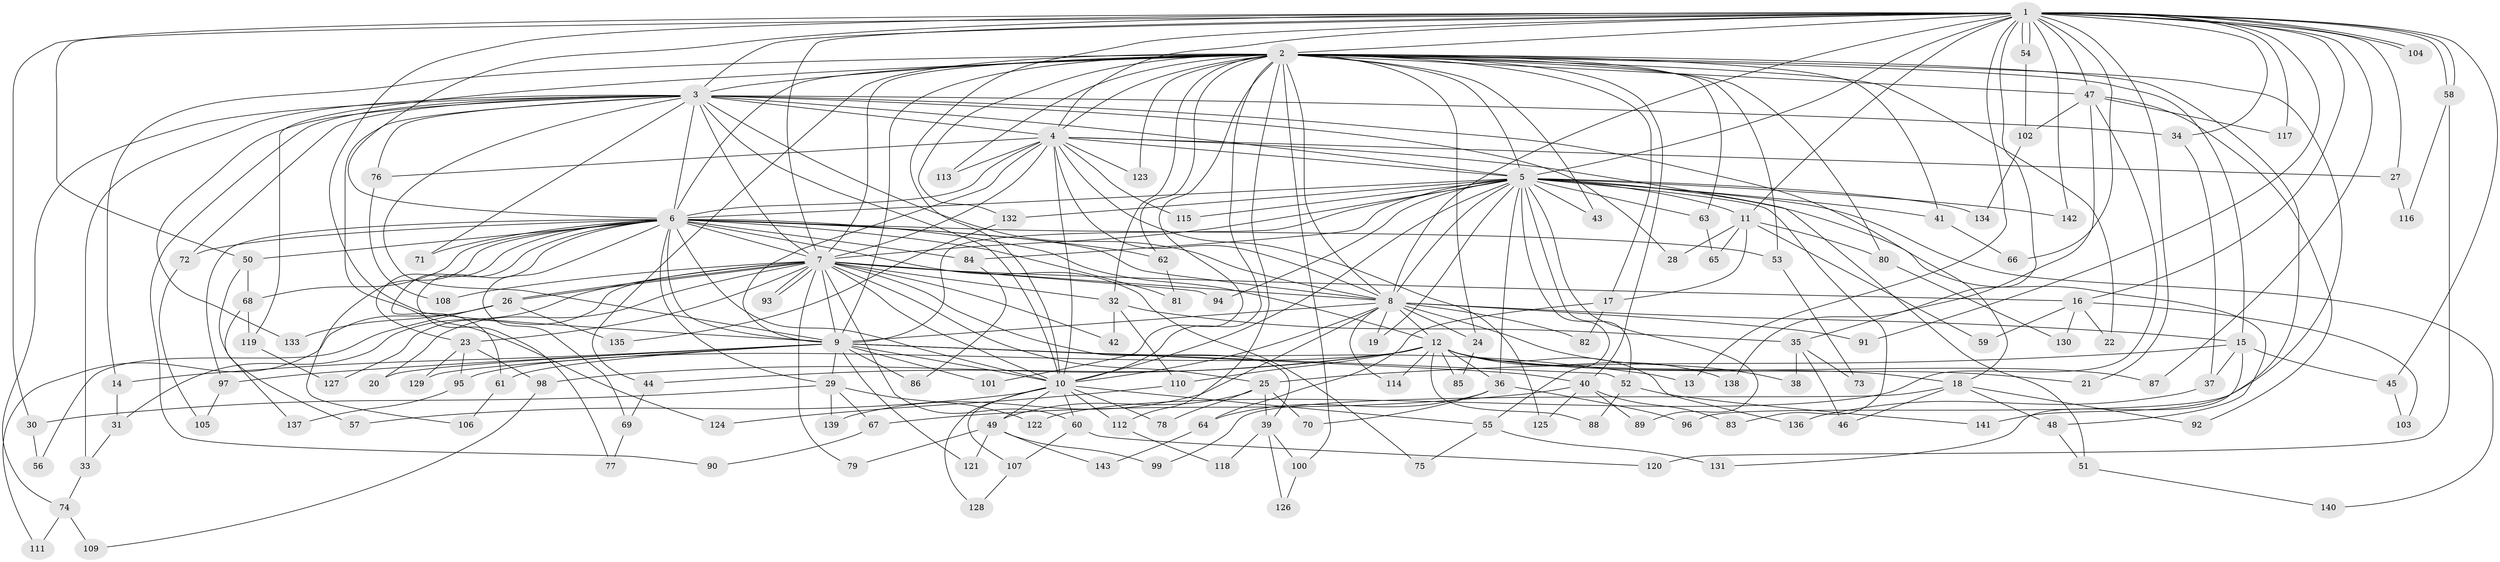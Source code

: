 // coarse degree distribution, {32: 0.023529411764705882, 16: 0.023529411764705882, 23: 0.011764705882352941, 2: 0.5882352941176471, 5: 0.058823529411764705, 1: 0.07058823529411765, 4: 0.08235294117647059, 3: 0.11764705882352941, 8: 0.023529411764705882}
// Generated by graph-tools (version 1.1) at 2025/47/03/04/25 21:47:34]
// undirected, 143 vertices, 311 edges
graph export_dot {
graph [start="1"]
  node [color=gray90,style=filled];
  1;
  2;
  3;
  4;
  5;
  6;
  7;
  8;
  9;
  10;
  11;
  12;
  13;
  14;
  15;
  16;
  17;
  18;
  19;
  20;
  21;
  22;
  23;
  24;
  25;
  26;
  27;
  28;
  29;
  30;
  31;
  32;
  33;
  34;
  35;
  36;
  37;
  38;
  39;
  40;
  41;
  42;
  43;
  44;
  45;
  46;
  47;
  48;
  49;
  50;
  51;
  52;
  53;
  54;
  55;
  56;
  57;
  58;
  59;
  60;
  61;
  62;
  63;
  64;
  65;
  66;
  67;
  68;
  69;
  70;
  71;
  72;
  73;
  74;
  75;
  76;
  77;
  78;
  79;
  80;
  81;
  82;
  83;
  84;
  85;
  86;
  87;
  88;
  89;
  90;
  91;
  92;
  93;
  94;
  95;
  96;
  97;
  98;
  99;
  100;
  101;
  102;
  103;
  104;
  105;
  106;
  107;
  108;
  109;
  110;
  111;
  112;
  113;
  114;
  115;
  116;
  117;
  118;
  119;
  120;
  121;
  122;
  123;
  124;
  125;
  126;
  127;
  128;
  129;
  130;
  131;
  132;
  133;
  134;
  135;
  136;
  137;
  138;
  139;
  140;
  141;
  142;
  143;
  1 -- 2;
  1 -- 3;
  1 -- 4;
  1 -- 5;
  1 -- 6;
  1 -- 7;
  1 -- 8;
  1 -- 9;
  1 -- 10;
  1 -- 11;
  1 -- 13;
  1 -- 16;
  1 -- 21;
  1 -- 27;
  1 -- 30;
  1 -- 34;
  1 -- 35;
  1 -- 45;
  1 -- 47;
  1 -- 50;
  1 -- 54;
  1 -- 54;
  1 -- 58;
  1 -- 58;
  1 -- 66;
  1 -- 87;
  1 -- 91;
  1 -- 104;
  1 -- 104;
  1 -- 117;
  1 -- 142;
  2 -- 3;
  2 -- 4;
  2 -- 5;
  2 -- 6;
  2 -- 7;
  2 -- 8;
  2 -- 9;
  2 -- 10;
  2 -- 14;
  2 -- 15;
  2 -- 17;
  2 -- 22;
  2 -- 24;
  2 -- 32;
  2 -- 40;
  2 -- 41;
  2 -- 43;
  2 -- 44;
  2 -- 47;
  2 -- 53;
  2 -- 62;
  2 -- 63;
  2 -- 80;
  2 -- 96;
  2 -- 100;
  2 -- 101;
  2 -- 112;
  2 -- 113;
  2 -- 119;
  2 -- 123;
  2 -- 132;
  2 -- 141;
  3 -- 4;
  3 -- 5;
  3 -- 6;
  3 -- 7;
  3 -- 8;
  3 -- 9;
  3 -- 10;
  3 -- 18;
  3 -- 28;
  3 -- 33;
  3 -- 34;
  3 -- 71;
  3 -- 72;
  3 -- 74;
  3 -- 76;
  3 -- 90;
  3 -- 124;
  3 -- 133;
  4 -- 5;
  4 -- 6;
  4 -- 7;
  4 -- 8;
  4 -- 9;
  4 -- 10;
  4 -- 27;
  4 -- 51;
  4 -- 76;
  4 -- 113;
  4 -- 115;
  4 -- 123;
  4 -- 125;
  5 -- 6;
  5 -- 7;
  5 -- 8;
  5 -- 9;
  5 -- 10;
  5 -- 11;
  5 -- 19;
  5 -- 36;
  5 -- 41;
  5 -- 43;
  5 -- 48;
  5 -- 52;
  5 -- 55;
  5 -- 63;
  5 -- 83;
  5 -- 84;
  5 -- 89;
  5 -- 94;
  5 -- 115;
  5 -- 132;
  5 -- 134;
  5 -- 140;
  5 -- 142;
  6 -- 7;
  6 -- 8;
  6 -- 9;
  6 -- 10;
  6 -- 12;
  6 -- 23;
  6 -- 29;
  6 -- 50;
  6 -- 53;
  6 -- 61;
  6 -- 62;
  6 -- 68;
  6 -- 69;
  6 -- 71;
  6 -- 72;
  6 -- 75;
  6 -- 77;
  6 -- 81;
  6 -- 84;
  6 -- 97;
  6 -- 106;
  7 -- 8;
  7 -- 9;
  7 -- 10;
  7 -- 16;
  7 -- 20;
  7 -- 23;
  7 -- 25;
  7 -- 26;
  7 -- 26;
  7 -- 31;
  7 -- 32;
  7 -- 39;
  7 -- 42;
  7 -- 60;
  7 -- 79;
  7 -- 93;
  7 -- 93;
  7 -- 94;
  7 -- 108;
  7 -- 127;
  8 -- 9;
  8 -- 10;
  8 -- 12;
  8 -- 15;
  8 -- 19;
  8 -- 24;
  8 -- 38;
  8 -- 82;
  8 -- 91;
  8 -- 114;
  8 -- 139;
  9 -- 10;
  9 -- 13;
  9 -- 14;
  9 -- 20;
  9 -- 29;
  9 -- 40;
  9 -- 52;
  9 -- 61;
  9 -- 86;
  9 -- 97;
  9 -- 101;
  9 -- 121;
  9 -- 129;
  10 -- 49;
  10 -- 55;
  10 -- 57;
  10 -- 60;
  10 -- 78;
  10 -- 107;
  10 -- 112;
  10 -- 128;
  11 -- 17;
  11 -- 28;
  11 -- 59;
  11 -- 65;
  11 -- 80;
  12 -- 18;
  12 -- 21;
  12 -- 36;
  12 -- 44;
  12 -- 85;
  12 -- 87;
  12 -- 88;
  12 -- 95;
  12 -- 98;
  12 -- 110;
  12 -- 114;
  12 -- 136;
  12 -- 138;
  14 -- 31;
  15 -- 25;
  15 -- 37;
  15 -- 45;
  15 -- 131;
  16 -- 22;
  16 -- 59;
  16 -- 103;
  16 -- 130;
  17 -- 64;
  17 -- 82;
  18 -- 46;
  18 -- 48;
  18 -- 92;
  18 -- 99;
  23 -- 95;
  23 -- 98;
  23 -- 129;
  24 -- 85;
  25 -- 39;
  25 -- 49;
  25 -- 70;
  25 -- 78;
  26 -- 56;
  26 -- 111;
  26 -- 133;
  26 -- 135;
  27 -- 116;
  29 -- 30;
  29 -- 67;
  29 -- 122;
  29 -- 139;
  30 -- 56;
  31 -- 33;
  32 -- 35;
  32 -- 42;
  32 -- 110;
  33 -- 74;
  34 -- 37;
  35 -- 38;
  35 -- 46;
  35 -- 73;
  36 -- 64;
  36 -- 70;
  36 -- 96;
  37 -- 136;
  39 -- 100;
  39 -- 118;
  39 -- 126;
  40 -- 67;
  40 -- 83;
  40 -- 89;
  40 -- 125;
  41 -- 66;
  44 -- 69;
  45 -- 103;
  47 -- 92;
  47 -- 102;
  47 -- 117;
  47 -- 122;
  47 -- 138;
  48 -- 51;
  49 -- 79;
  49 -- 99;
  49 -- 121;
  49 -- 143;
  50 -- 57;
  50 -- 68;
  51 -- 140;
  52 -- 88;
  52 -- 141;
  53 -- 73;
  54 -- 102;
  55 -- 75;
  55 -- 131;
  58 -- 116;
  58 -- 120;
  60 -- 107;
  60 -- 120;
  61 -- 106;
  62 -- 81;
  63 -- 65;
  64 -- 143;
  67 -- 90;
  68 -- 119;
  68 -- 137;
  69 -- 77;
  72 -- 105;
  74 -- 109;
  74 -- 111;
  76 -- 108;
  80 -- 130;
  84 -- 86;
  95 -- 137;
  97 -- 105;
  98 -- 109;
  100 -- 126;
  102 -- 134;
  107 -- 128;
  110 -- 124;
  112 -- 118;
  119 -- 127;
  132 -- 135;
}
